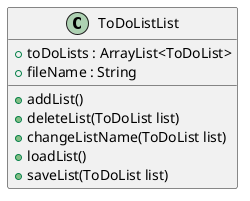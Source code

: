 @startuml
'https://plantuml.com/class-diagram

class ToDoListList {
    +toDoLists : ArrayList<ToDoList>
    +fileName : String
    +addList()
    +deleteList(ToDoList list)
    +changeListName(ToDoList list)
    +loadList()
    +saveList(ToDoList list)
}

@enduml